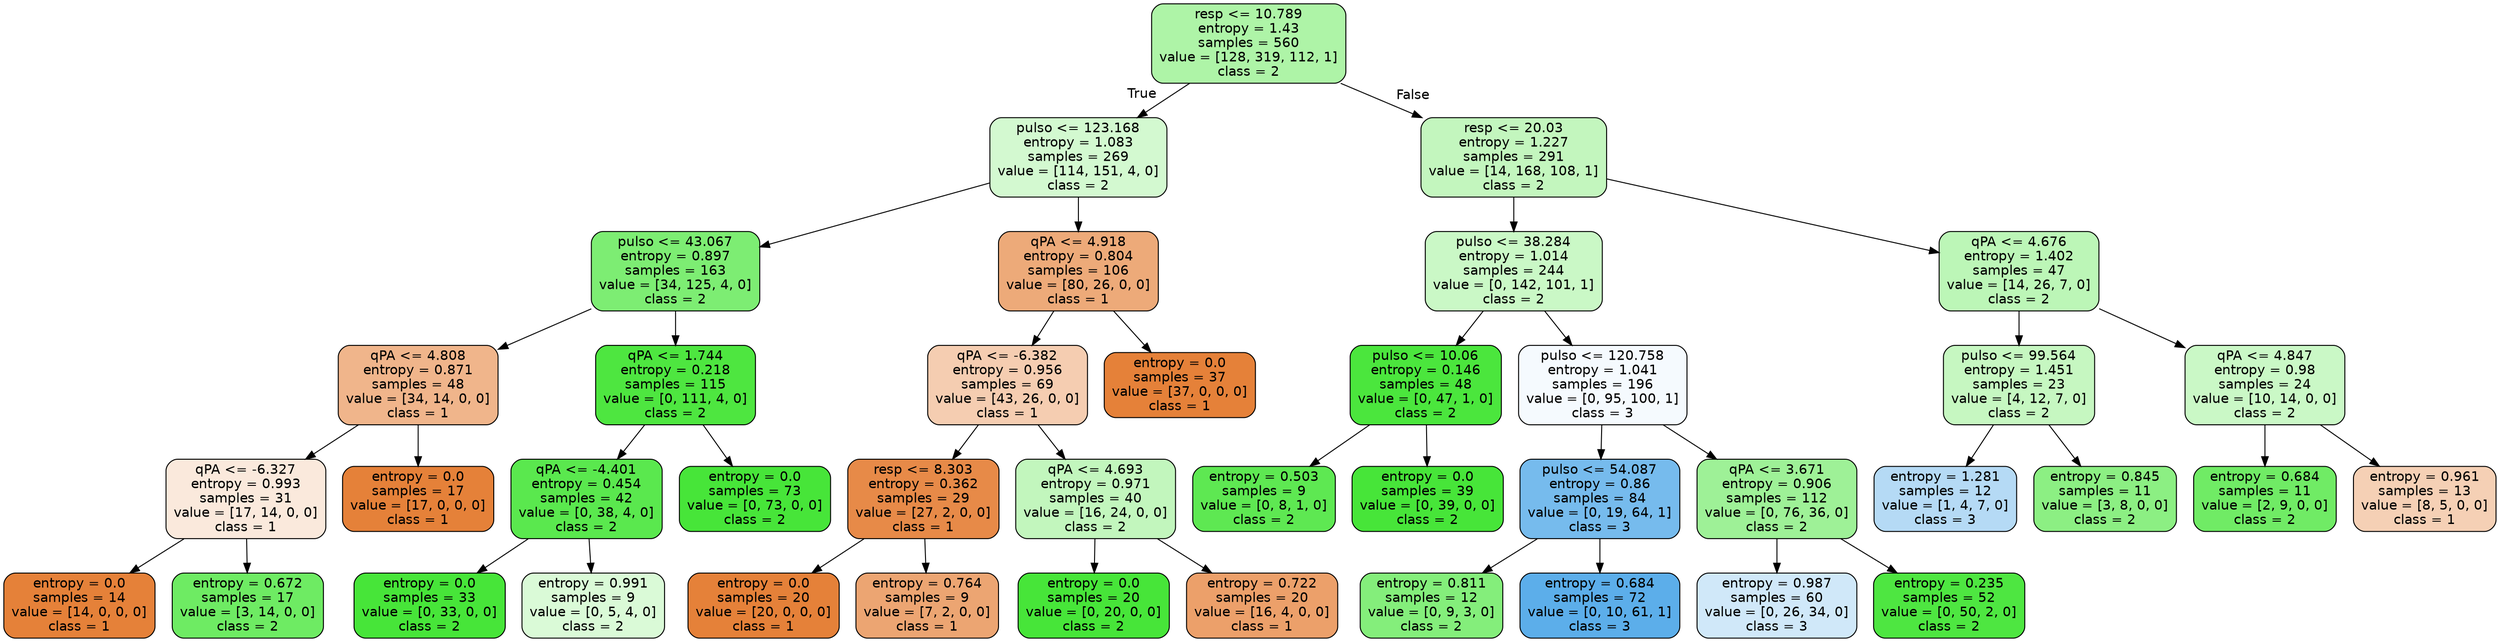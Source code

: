 digraph Tree {
node [shape=box, style="filled, rounded", color="black", fontname="helvetica"] ;
edge [fontname="helvetica"] ;
0 [label="resp <= 10.789\nentropy = 1.43\nsamples = 560\nvalue = [128, 319, 112, 1]\nclass = 2", fillcolor="#aef4a7"] ;
1 [label="pulso <= 123.168\nentropy = 1.083\nsamples = 269\nvalue = [114, 151, 4, 0]\nclass = 2", fillcolor="#d3f9d0"] ;
0 -> 1 [labeldistance=2.5, labelangle=45, headlabel="True"] ;
2 [label="pulso <= 43.067\nentropy = 0.897\nsamples = 163\nvalue = [34, 125, 4, 0]\nclass = 2", fillcolor="#7ded73"] ;
1 -> 2 ;
3 [label="qPA <= 4.808\nentropy = 0.871\nsamples = 48\nvalue = [34, 14, 0, 0]\nclass = 1", fillcolor="#f0b58b"] ;
2 -> 3 ;
4 [label="qPA <= -6.327\nentropy = 0.993\nsamples = 31\nvalue = [17, 14, 0, 0]\nclass = 1", fillcolor="#fae9dc"] ;
3 -> 4 ;
5 [label="entropy = 0.0\nsamples = 14\nvalue = [14, 0, 0, 0]\nclass = 1", fillcolor="#e58139"] ;
4 -> 5 ;
6 [label="entropy = 0.672\nsamples = 17\nvalue = [3, 14, 0, 0]\nclass = 2", fillcolor="#6eeb63"] ;
4 -> 6 ;
7 [label="entropy = 0.0\nsamples = 17\nvalue = [17, 0, 0, 0]\nclass = 1", fillcolor="#e58139"] ;
3 -> 7 ;
8 [label="qPA <= 1.744\nentropy = 0.218\nsamples = 115\nvalue = [0, 111, 4, 0]\nclass = 2", fillcolor="#4ee640"] ;
2 -> 8 ;
9 [label="qPA <= -4.401\nentropy = 0.454\nsamples = 42\nvalue = [0, 38, 4, 0]\nclass = 2", fillcolor="#5ae84e"] ;
8 -> 9 ;
10 [label="entropy = 0.0\nsamples = 33\nvalue = [0, 33, 0, 0]\nclass = 2", fillcolor="#47e539"] ;
9 -> 10 ;
11 [label="entropy = 0.991\nsamples = 9\nvalue = [0, 5, 4, 0]\nclass = 2", fillcolor="#dafad7"] ;
9 -> 11 ;
12 [label="entropy = 0.0\nsamples = 73\nvalue = [0, 73, 0, 0]\nclass = 2", fillcolor="#47e539"] ;
8 -> 12 ;
13 [label="qPA <= 4.918\nentropy = 0.804\nsamples = 106\nvalue = [80, 26, 0, 0]\nclass = 1", fillcolor="#edaa79"] ;
1 -> 13 ;
14 [label="qPA <= -6.382\nentropy = 0.956\nsamples = 69\nvalue = [43, 26, 0, 0]\nclass = 1", fillcolor="#f5cdb1"] ;
13 -> 14 ;
15 [label="resp <= 8.303\nentropy = 0.362\nsamples = 29\nvalue = [27, 2, 0, 0]\nclass = 1", fillcolor="#e78a48"] ;
14 -> 15 ;
16 [label="entropy = 0.0\nsamples = 20\nvalue = [20, 0, 0, 0]\nclass = 1", fillcolor="#e58139"] ;
15 -> 16 ;
17 [label="entropy = 0.764\nsamples = 9\nvalue = [7, 2, 0, 0]\nclass = 1", fillcolor="#eca572"] ;
15 -> 17 ;
18 [label="qPA <= 4.693\nentropy = 0.971\nsamples = 40\nvalue = [16, 24, 0, 0]\nclass = 2", fillcolor="#c2f6bd"] ;
14 -> 18 ;
19 [label="entropy = 0.0\nsamples = 20\nvalue = [0, 20, 0, 0]\nclass = 2", fillcolor="#47e539"] ;
18 -> 19 ;
20 [label="entropy = 0.722\nsamples = 20\nvalue = [16, 4, 0, 0]\nclass = 1", fillcolor="#eca06a"] ;
18 -> 20 ;
21 [label="entropy = 0.0\nsamples = 37\nvalue = [37, 0, 0, 0]\nclass = 1", fillcolor="#e58139"] ;
13 -> 21 ;
22 [label="resp <= 20.03\nentropy = 1.227\nsamples = 291\nvalue = [14, 168, 108, 1]\nclass = 2", fillcolor="#c3f6be"] ;
0 -> 22 [labeldistance=2.5, labelangle=-45, headlabel="False"] ;
23 [label="pulso <= 38.284\nentropy = 1.014\nsamples = 244\nvalue = [0, 142, 101, 1]\nclass = 2", fillcolor="#caf8c6"] ;
22 -> 23 ;
24 [label="pulso <= 10.06\nentropy = 0.146\nsamples = 48\nvalue = [0, 47, 1, 0]\nclass = 2", fillcolor="#4be63d"] ;
23 -> 24 ;
25 [label="entropy = 0.503\nsamples = 9\nvalue = [0, 8, 1, 0]\nclass = 2", fillcolor="#5ee852"] ;
24 -> 25 ;
26 [label="entropy = 0.0\nsamples = 39\nvalue = [0, 39, 0, 0]\nclass = 2", fillcolor="#47e539"] ;
24 -> 26 ;
27 [label="pulso <= 120.758\nentropy = 1.041\nsamples = 196\nvalue = [0, 95, 100, 1]\nclass = 3", fillcolor="#f5fafe"] ;
23 -> 27 ;
28 [label="pulso <= 54.087\nentropy = 0.86\nsamples = 84\nvalue = [0, 19, 64, 1]\nclass = 3", fillcolor="#76bbed"] ;
27 -> 28 ;
29 [label="entropy = 0.811\nsamples = 12\nvalue = [0, 9, 3, 0]\nclass = 2", fillcolor="#84ee7b"] ;
28 -> 29 ;
30 [label="entropy = 0.684\nsamples = 72\nvalue = [0, 10, 61, 1]\nclass = 3", fillcolor="#5caeea"] ;
28 -> 30 ;
31 [label="qPA <= 3.671\nentropy = 0.906\nsamples = 112\nvalue = [0, 76, 36, 0]\nclass = 2", fillcolor="#9ef197"] ;
27 -> 31 ;
32 [label="entropy = 0.987\nsamples = 60\nvalue = [0, 26, 34, 0]\nclass = 3", fillcolor="#d0e8f9"] ;
31 -> 32 ;
33 [label="entropy = 0.235\nsamples = 52\nvalue = [0, 50, 2, 0]\nclass = 2", fillcolor="#4ee641"] ;
31 -> 33 ;
34 [label="qPA <= 4.676\nentropy = 1.402\nsamples = 47\nvalue = [14, 26, 7, 0]\nclass = 2", fillcolor="#bcf6b7"] ;
22 -> 34 ;
35 [label="pulso <= 99.564\nentropy = 1.451\nsamples = 23\nvalue = [4, 12, 7, 0]\nclass = 2", fillcolor="#c6f7c1"] ;
34 -> 35 ;
36 [label="entropy = 1.281\nsamples = 12\nvalue = [1, 4, 7, 0]\nclass = 3", fillcolor="#b5daf5"] ;
35 -> 36 ;
37 [label="entropy = 0.845\nsamples = 11\nvalue = [3, 8, 0, 0]\nclass = 2", fillcolor="#8cef83"] ;
35 -> 37 ;
38 [label="qPA <= 4.847\nentropy = 0.98\nsamples = 24\nvalue = [10, 14, 0, 0]\nclass = 2", fillcolor="#caf8c6"] ;
34 -> 38 ;
39 [label="entropy = 0.684\nsamples = 11\nvalue = [2, 9, 0, 0]\nclass = 2", fillcolor="#70eb65"] ;
38 -> 39 ;
40 [label="entropy = 0.961\nsamples = 13\nvalue = [8, 5, 0, 0]\nclass = 1", fillcolor="#f5d0b5"] ;
38 -> 40 ;
}